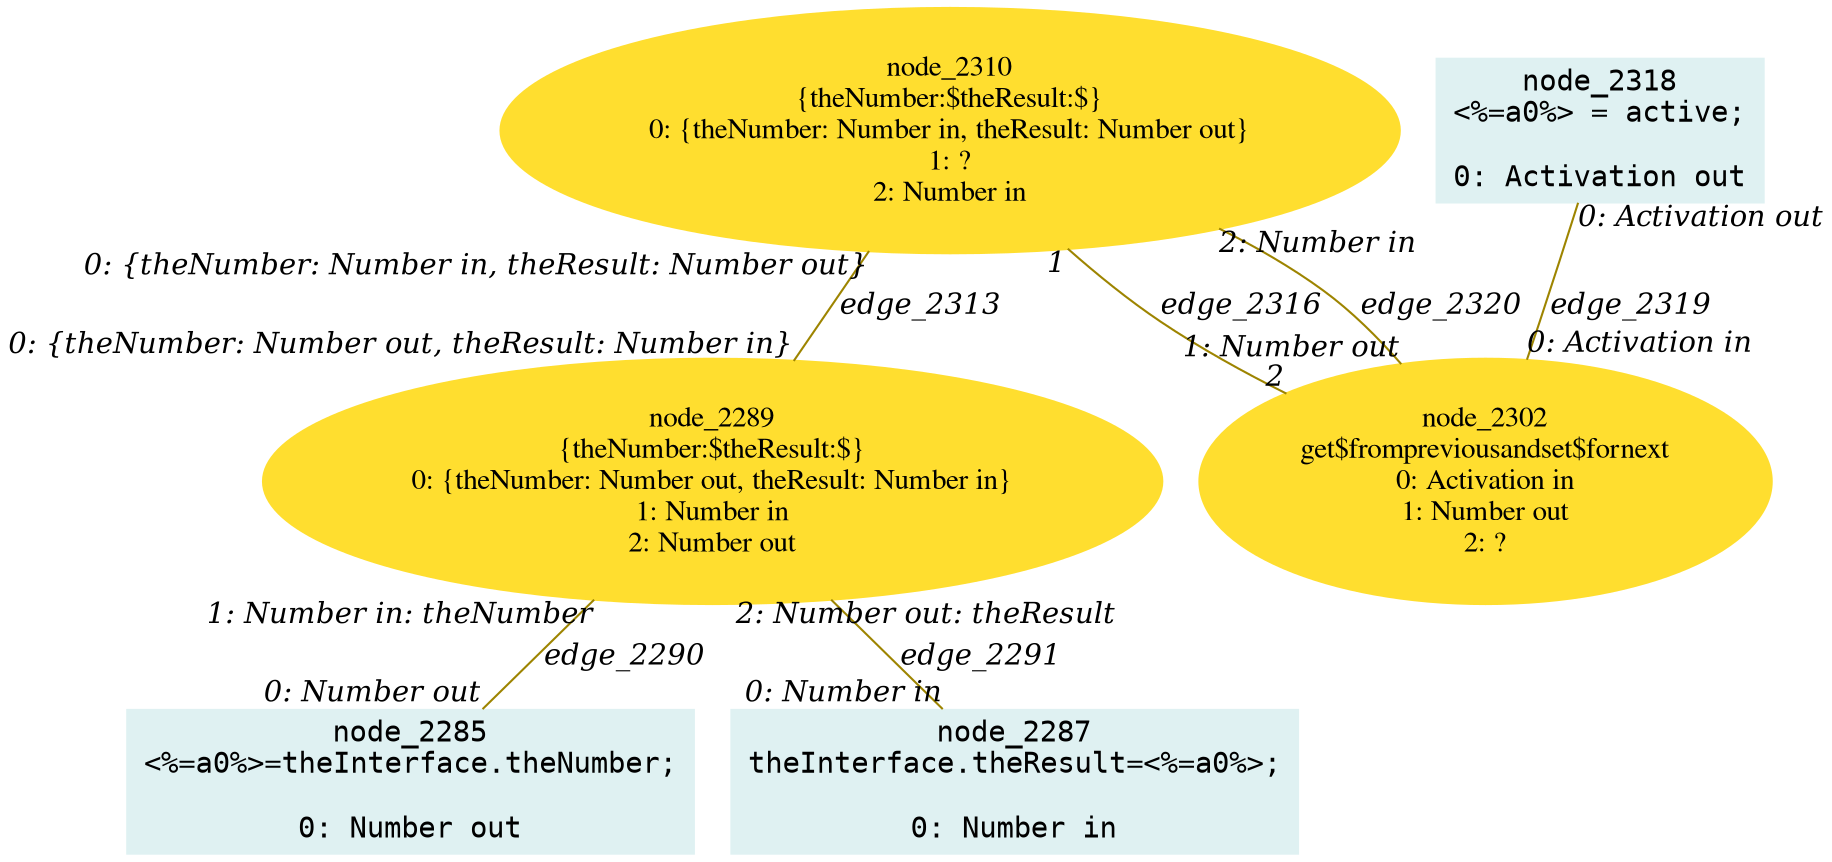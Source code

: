 digraph g{node_2285 [shape="box", style="filled", color="#dff1f2", fontname="Courier", label="node_2285
<%=a0%>=theInterface.theNumber;

0: Number out" ]
node_2287 [shape="box", style="filled", color="#dff1f2", fontname="Courier", label="node_2287
theInterface.theResult=<%=a0%>;

0: Number in" ]
node_2289 [shape="ellipse", style="filled", color="#ffde2f", fontname="Times", label="node_2289
{theNumber:$theResult:$}
0: {theNumber: Number out, theResult: Number in}
1: Number in
2: Number out" ]
node_2302 [shape="ellipse", style="filled", color="#ffde2f", fontname="Times", label="node_2302
get$frompreviousandset$fornext
0: Activation in
1: Number out
2: ?" ]
node_2310 [shape="ellipse", style="filled", color="#ffde2f", fontname="Times", label="node_2310
{theNumber:$theResult:$}
0: {theNumber: Number in, theResult: Number out}
1: ?
2: Number in" ]
node_2318 [shape="box", style="filled", color="#dff1f2", fontname="Courier", label="node_2318
<%=a0%> = active;

0: Activation out" ]
node_2289 -> node_2285 [dir=none, arrowHead=none, fontname="Times-Italic", arrowsize=1, color="#9d8400", label="edge_2290",  headlabel="0: Number out", taillabel="1: Number in: theNumber" ]
node_2289 -> node_2287 [dir=none, arrowHead=none, fontname="Times-Italic", arrowsize=1, color="#9d8400", label="edge_2291",  headlabel="0: Number in", taillabel="2: Number out: theResult" ]
node_2310 -> node_2289 [dir=none, arrowHead=none, fontname="Times-Italic", arrowsize=1, color="#9d8400", label="edge_2313",  headlabel="0: {theNumber: Number out, theResult: Number in}", taillabel="0: {theNumber: Number in, theResult: Number out}" ]
node_2302 -> node_2310 [dir=none, arrowHead=none, fontname="Times-Italic", arrowsize=1, color="#9d8400", label="edge_2316",  headlabel="1", taillabel="2" ]
node_2318 -> node_2302 [dir=none, arrowHead=none, fontname="Times-Italic", arrowsize=1, color="#9d8400", label="edge_2319",  headlabel="0: Activation in", taillabel="0: Activation out" ]
node_2310 -> node_2302 [dir=none, arrowHead=none, fontname="Times-Italic", arrowsize=1, color="#9d8400", label="edge_2320",  headlabel="1: Number out", taillabel="2: Number in" ]
}